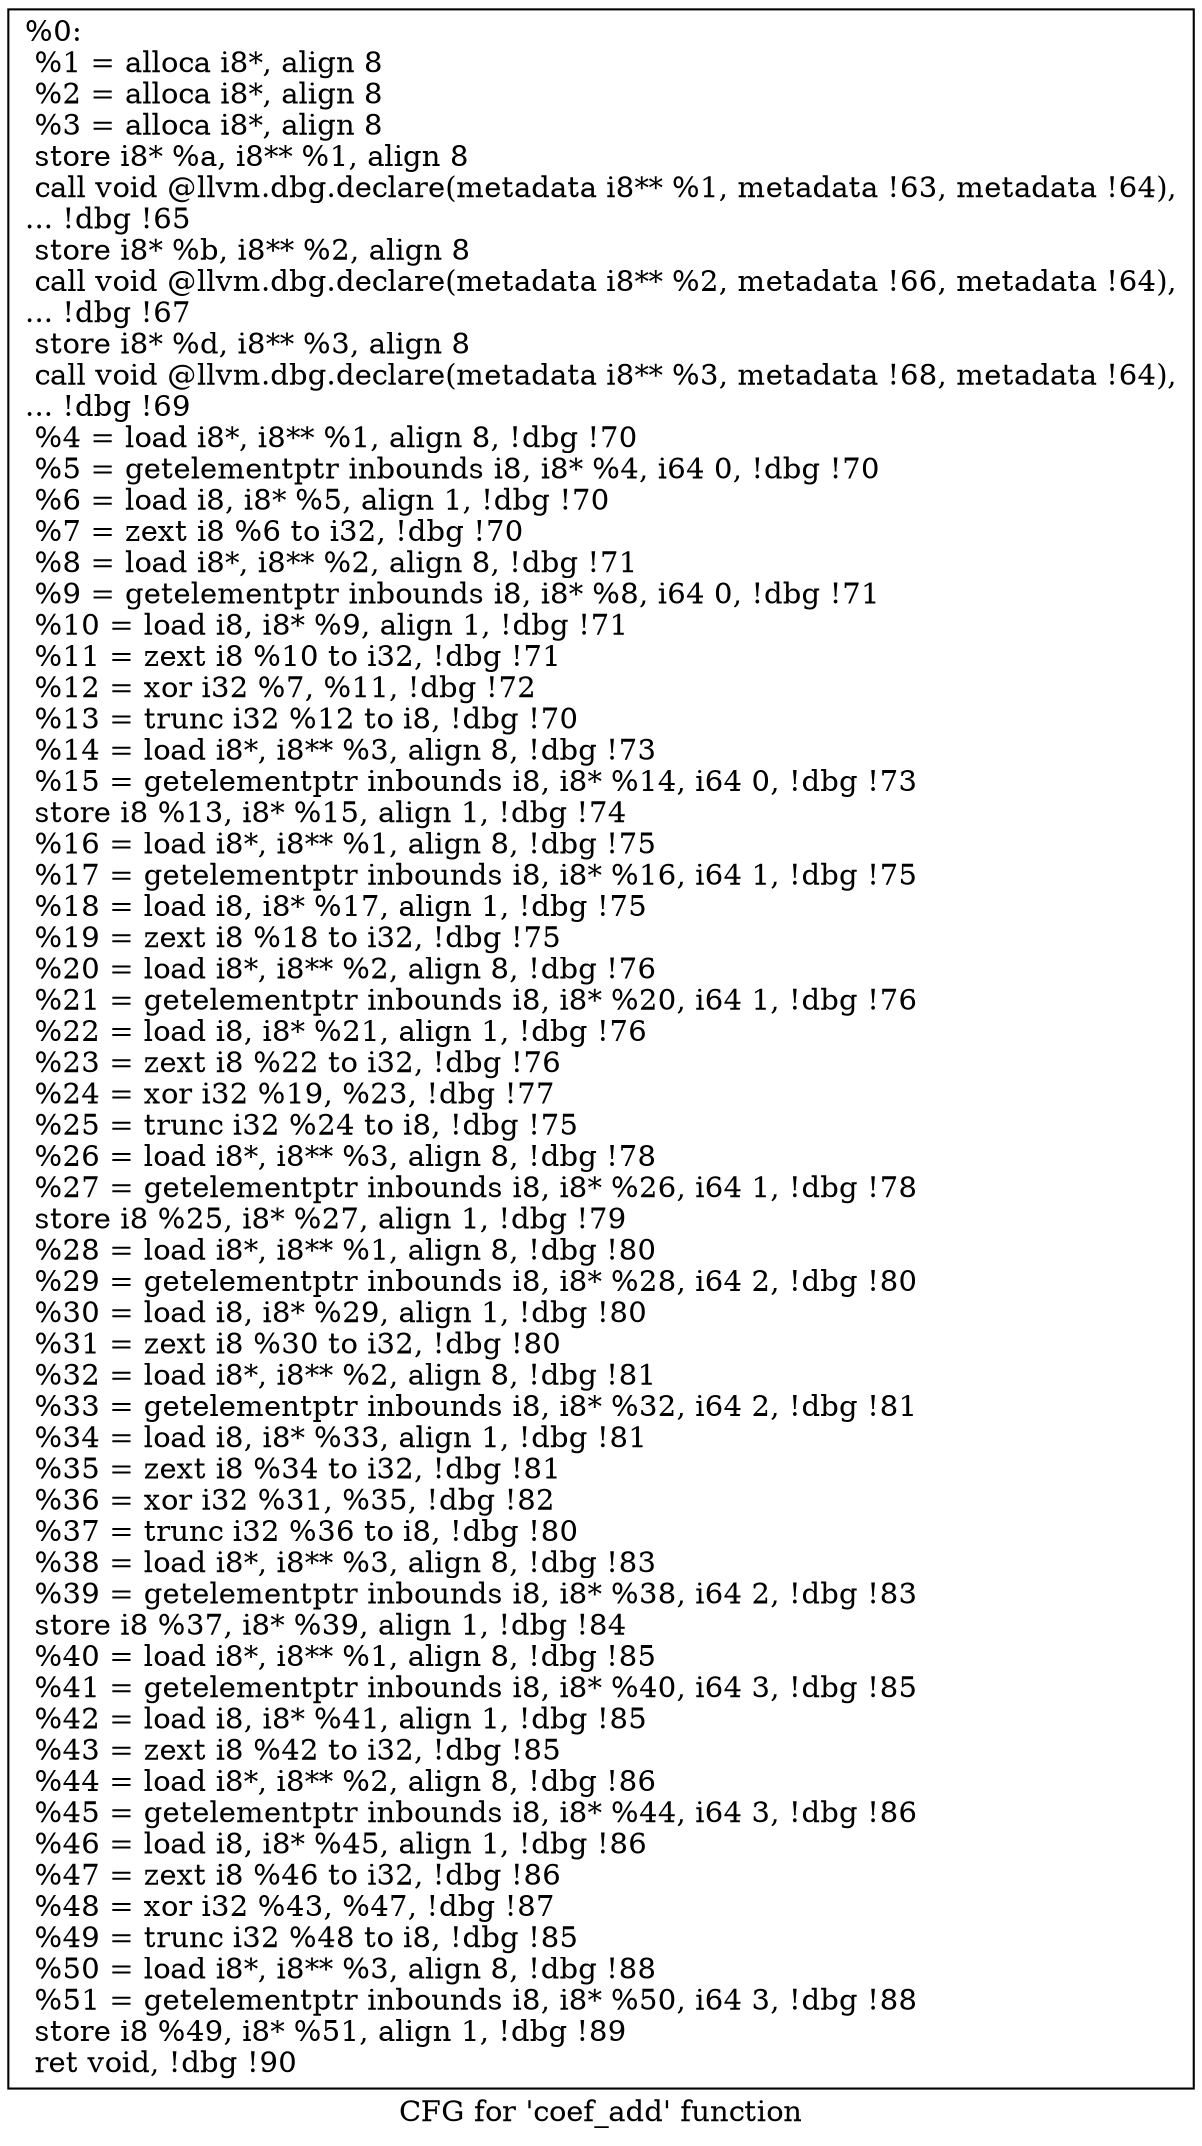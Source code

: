 digraph "CFG for 'coef_add' function" {
	label="CFG for 'coef_add' function";

	Node0x55ce62801ca0 [shape=record,label="{%0:\l  %1 = alloca i8*, align 8\l  %2 = alloca i8*, align 8\l  %3 = alloca i8*, align 8\l  store i8* %a, i8** %1, align 8\l  call void @llvm.dbg.declare(metadata i8** %1, metadata !63, metadata !64),\l... !dbg !65\l  store i8* %b, i8** %2, align 8\l  call void @llvm.dbg.declare(metadata i8** %2, metadata !66, metadata !64),\l... !dbg !67\l  store i8* %d, i8** %3, align 8\l  call void @llvm.dbg.declare(metadata i8** %3, metadata !68, metadata !64),\l... !dbg !69\l  %4 = load i8*, i8** %1, align 8, !dbg !70\l  %5 = getelementptr inbounds i8, i8* %4, i64 0, !dbg !70\l  %6 = load i8, i8* %5, align 1, !dbg !70\l  %7 = zext i8 %6 to i32, !dbg !70\l  %8 = load i8*, i8** %2, align 8, !dbg !71\l  %9 = getelementptr inbounds i8, i8* %8, i64 0, !dbg !71\l  %10 = load i8, i8* %9, align 1, !dbg !71\l  %11 = zext i8 %10 to i32, !dbg !71\l  %12 = xor i32 %7, %11, !dbg !72\l  %13 = trunc i32 %12 to i8, !dbg !70\l  %14 = load i8*, i8** %3, align 8, !dbg !73\l  %15 = getelementptr inbounds i8, i8* %14, i64 0, !dbg !73\l  store i8 %13, i8* %15, align 1, !dbg !74\l  %16 = load i8*, i8** %1, align 8, !dbg !75\l  %17 = getelementptr inbounds i8, i8* %16, i64 1, !dbg !75\l  %18 = load i8, i8* %17, align 1, !dbg !75\l  %19 = zext i8 %18 to i32, !dbg !75\l  %20 = load i8*, i8** %2, align 8, !dbg !76\l  %21 = getelementptr inbounds i8, i8* %20, i64 1, !dbg !76\l  %22 = load i8, i8* %21, align 1, !dbg !76\l  %23 = zext i8 %22 to i32, !dbg !76\l  %24 = xor i32 %19, %23, !dbg !77\l  %25 = trunc i32 %24 to i8, !dbg !75\l  %26 = load i8*, i8** %3, align 8, !dbg !78\l  %27 = getelementptr inbounds i8, i8* %26, i64 1, !dbg !78\l  store i8 %25, i8* %27, align 1, !dbg !79\l  %28 = load i8*, i8** %1, align 8, !dbg !80\l  %29 = getelementptr inbounds i8, i8* %28, i64 2, !dbg !80\l  %30 = load i8, i8* %29, align 1, !dbg !80\l  %31 = zext i8 %30 to i32, !dbg !80\l  %32 = load i8*, i8** %2, align 8, !dbg !81\l  %33 = getelementptr inbounds i8, i8* %32, i64 2, !dbg !81\l  %34 = load i8, i8* %33, align 1, !dbg !81\l  %35 = zext i8 %34 to i32, !dbg !81\l  %36 = xor i32 %31, %35, !dbg !82\l  %37 = trunc i32 %36 to i8, !dbg !80\l  %38 = load i8*, i8** %3, align 8, !dbg !83\l  %39 = getelementptr inbounds i8, i8* %38, i64 2, !dbg !83\l  store i8 %37, i8* %39, align 1, !dbg !84\l  %40 = load i8*, i8** %1, align 8, !dbg !85\l  %41 = getelementptr inbounds i8, i8* %40, i64 3, !dbg !85\l  %42 = load i8, i8* %41, align 1, !dbg !85\l  %43 = zext i8 %42 to i32, !dbg !85\l  %44 = load i8*, i8** %2, align 8, !dbg !86\l  %45 = getelementptr inbounds i8, i8* %44, i64 3, !dbg !86\l  %46 = load i8, i8* %45, align 1, !dbg !86\l  %47 = zext i8 %46 to i32, !dbg !86\l  %48 = xor i32 %43, %47, !dbg !87\l  %49 = trunc i32 %48 to i8, !dbg !85\l  %50 = load i8*, i8** %3, align 8, !dbg !88\l  %51 = getelementptr inbounds i8, i8* %50, i64 3, !dbg !88\l  store i8 %49, i8* %51, align 1, !dbg !89\l  ret void, !dbg !90\l}"];
}
